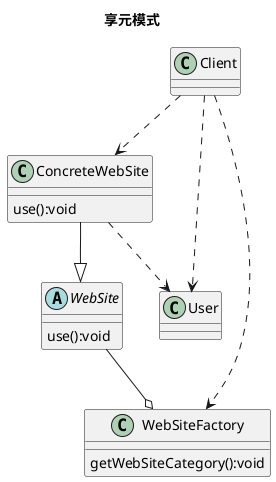 @startuml
title:享元模式

Abstract class WebSite{
    use():void
}

class ConcreteWebSite{
    use():void
}

class WebSiteFactory{
    getWebSiteCategory():void
}

ConcreteWebSite --|> WebSite
WebSite --o WebSiteFactory

class Client
Client ..> WebSiteFactory
Client ..> ConcreteWebSite

class User
ConcreteWebSite ..> User
Client ..> User
@enduml